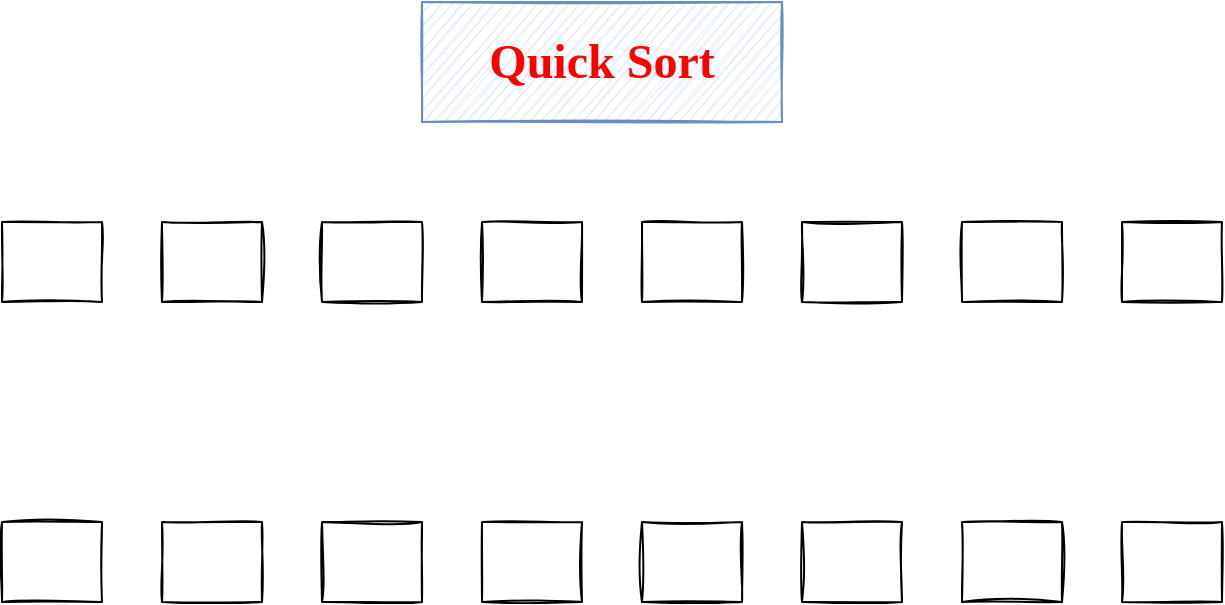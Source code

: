 <mxfile version="14.8.0" type="github">
  <diagram id="WnLwp4ExM2qePB6-YMyn" name="Page-1">
    <mxGraphModel dx="1038" dy="547" grid="1" gridSize="10" guides="1" tooltips="1" connect="1" arrows="1" fold="1" page="1" pageScale="1" pageWidth="827" pageHeight="1169" math="0" shadow="0">
      <root>
        <mxCell id="0" />
        <mxCell id="1" parent="0" />
        <mxCell id="U1IaLZJ8rhXTIGkVFUsF-1" value="" style="rounded=0;whiteSpace=wrap;html=1;sketch=1;" vertex="1" parent="1">
          <mxGeometry x="109" y="160" width="50" height="40" as="geometry" />
        </mxCell>
        <mxCell id="U1IaLZJ8rhXTIGkVFUsF-2" value="" style="rounded=0;whiteSpace=wrap;html=1;sketch=1;" vertex="1" parent="1">
          <mxGeometry x="189" y="160" width="50" height="40" as="geometry" />
        </mxCell>
        <mxCell id="U1IaLZJ8rhXTIGkVFUsF-3" value="" style="rounded=0;whiteSpace=wrap;html=1;sketch=1;" vertex="1" parent="1">
          <mxGeometry x="269" y="160" width="50" height="40" as="geometry" />
        </mxCell>
        <mxCell id="U1IaLZJ8rhXTIGkVFUsF-4" value="" style="rounded=0;whiteSpace=wrap;html=1;sketch=1;" vertex="1" parent="1">
          <mxGeometry x="349" y="160" width="50" height="40" as="geometry" />
        </mxCell>
        <mxCell id="U1IaLZJ8rhXTIGkVFUsF-5" value="" style="rounded=0;whiteSpace=wrap;html=1;sketch=1;" vertex="1" parent="1">
          <mxGeometry x="429" y="160" width="50" height="40" as="geometry" />
        </mxCell>
        <mxCell id="U1IaLZJ8rhXTIGkVFUsF-6" value="" style="rounded=0;whiteSpace=wrap;html=1;sketch=1;" vertex="1" parent="1">
          <mxGeometry x="509" y="160" width="50" height="40" as="geometry" />
        </mxCell>
        <mxCell id="U1IaLZJ8rhXTIGkVFUsF-7" value="" style="rounded=0;whiteSpace=wrap;html=1;sketch=1;" vertex="1" parent="1">
          <mxGeometry x="589" y="160" width="50" height="40" as="geometry" />
        </mxCell>
        <mxCell id="U1IaLZJ8rhXTIGkVFUsF-8" value="" style="rounded=0;whiteSpace=wrap;html=1;sketch=1;" vertex="1" parent="1">
          <mxGeometry x="669" y="160" width="50" height="40" as="geometry" />
        </mxCell>
        <mxCell id="U1IaLZJ8rhXTIGkVFUsF-10" value="" style="rounded=0;whiteSpace=wrap;html=1;sketch=1;" vertex="1" parent="1">
          <mxGeometry x="109" y="310" width="50" height="40" as="geometry" />
        </mxCell>
        <mxCell id="U1IaLZJ8rhXTIGkVFUsF-11" value="" style="rounded=0;whiteSpace=wrap;html=1;sketch=1;" vertex="1" parent="1">
          <mxGeometry x="189" y="310" width="50" height="40" as="geometry" />
        </mxCell>
        <mxCell id="U1IaLZJ8rhXTIGkVFUsF-12" value="" style="rounded=0;whiteSpace=wrap;html=1;sketch=1;" vertex="1" parent="1">
          <mxGeometry x="269" y="310" width="50" height="40" as="geometry" />
        </mxCell>
        <mxCell id="U1IaLZJ8rhXTIGkVFUsF-13" value="" style="rounded=0;whiteSpace=wrap;html=1;sketch=1;" vertex="1" parent="1">
          <mxGeometry x="349" y="310" width="50" height="40" as="geometry" />
        </mxCell>
        <mxCell id="U1IaLZJ8rhXTIGkVFUsF-14" value="" style="rounded=0;whiteSpace=wrap;html=1;sketch=1;" vertex="1" parent="1">
          <mxGeometry x="429" y="310" width="50" height="40" as="geometry" />
        </mxCell>
        <mxCell id="U1IaLZJ8rhXTIGkVFUsF-15" value="" style="rounded=0;whiteSpace=wrap;html=1;sketch=1;" vertex="1" parent="1">
          <mxGeometry x="509" y="310" width="50" height="40" as="geometry" />
        </mxCell>
        <mxCell id="U1IaLZJ8rhXTIGkVFUsF-16" value="" style="rounded=0;whiteSpace=wrap;html=1;sketch=1;" vertex="1" parent="1">
          <mxGeometry x="589" y="310" width="50" height="40" as="geometry" />
        </mxCell>
        <mxCell id="U1IaLZJ8rhXTIGkVFUsF-17" value="" style="rounded=0;whiteSpace=wrap;html=1;sketch=1;" vertex="1" parent="1">
          <mxGeometry x="669" y="310" width="50" height="40" as="geometry" />
        </mxCell>
        <mxCell id="U1IaLZJ8rhXTIGkVFUsF-18" value="&lt;h1&gt;&lt;font style=&quot;font-size: 24px&quot; color=&quot;#ff0000&quot; face=&quot;中国式手写风&quot;&gt;Quick Sort&lt;/font&gt;&lt;/h1&gt;" style="text;html=1;strokeColor=#6c8ebf;fillColor=#dae8fc;align=center;verticalAlign=middle;whiteSpace=wrap;rounded=0;sketch=1;" vertex="1" parent="1">
          <mxGeometry x="319" y="50" width="180" height="60" as="geometry" />
        </mxCell>
      </root>
    </mxGraphModel>
  </diagram>
</mxfile>
